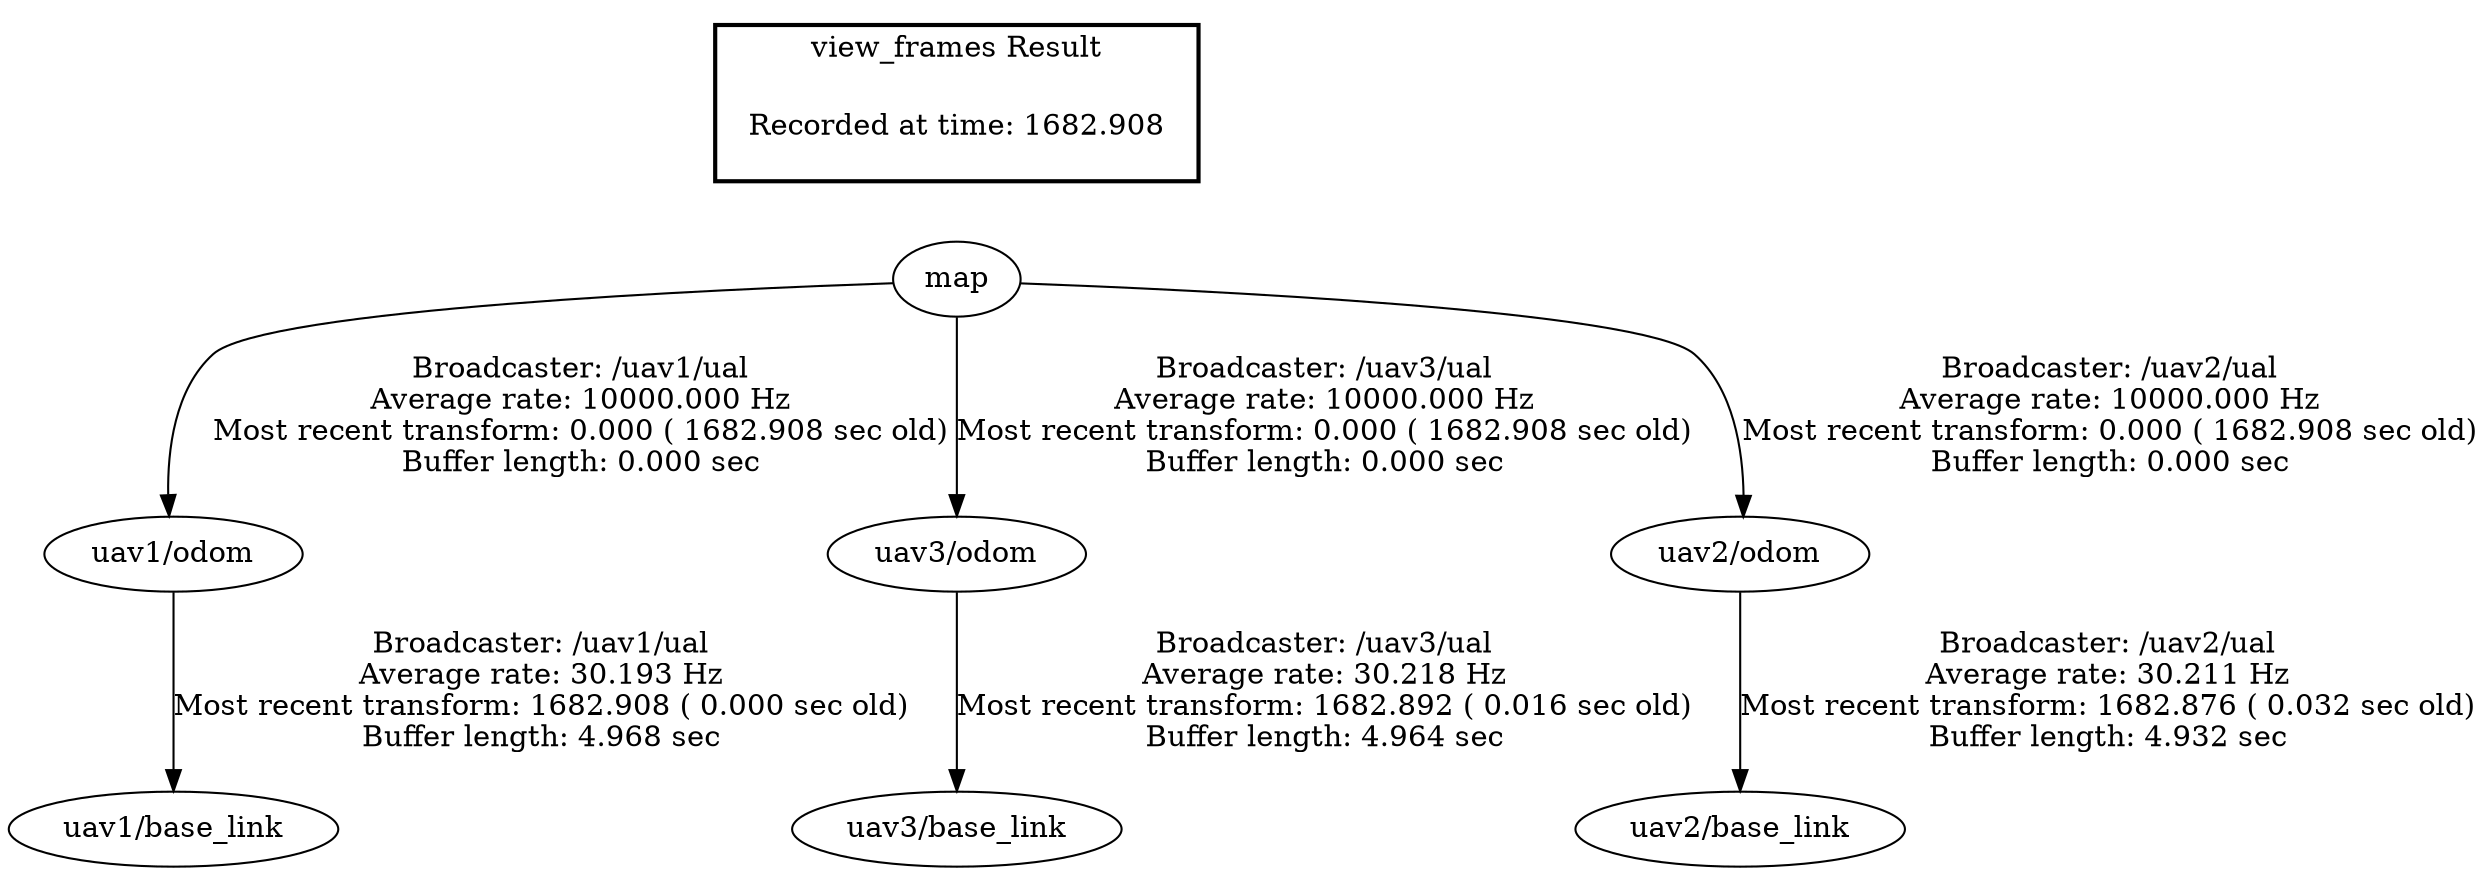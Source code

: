 digraph G {
"map" -> "uav1/odom"[label="Broadcaster: /uav1/ual\nAverage rate: 10000.000 Hz\nMost recent transform: 0.000 ( 1682.908 sec old)\nBuffer length: 0.000 sec\n"];
"map" -> "uav3/odom"[label="Broadcaster: /uav3/ual\nAverage rate: 10000.000 Hz\nMost recent transform: 0.000 ( 1682.908 sec old)\nBuffer length: 0.000 sec\n"];
"map" -> "uav2/odom"[label="Broadcaster: /uav2/ual\nAverage rate: 10000.000 Hz\nMost recent transform: 0.000 ( 1682.908 sec old)\nBuffer length: 0.000 sec\n"];
"uav3/odom" -> "uav3/base_link"[label="Broadcaster: /uav3/ual\nAverage rate: 30.218 Hz\nMost recent transform: 1682.892 ( 0.016 sec old)\nBuffer length: 4.964 sec\n"];
"uav1/odom" -> "uav1/base_link"[label="Broadcaster: /uav1/ual\nAverage rate: 30.193 Hz\nMost recent transform: 1682.908 ( 0.000 sec old)\nBuffer length: 4.968 sec\n"];
"uav2/odom" -> "uav2/base_link"[label="Broadcaster: /uav2/ual\nAverage rate: 30.211 Hz\nMost recent transform: 1682.876 ( 0.032 sec old)\nBuffer length: 4.932 sec\n"];
edge [style=invis];
 subgraph cluster_legend { style=bold; color=black; label ="view_frames Result";
"Recorded at time: 1682.908"[ shape=plaintext ] ;
 }->"map";
}